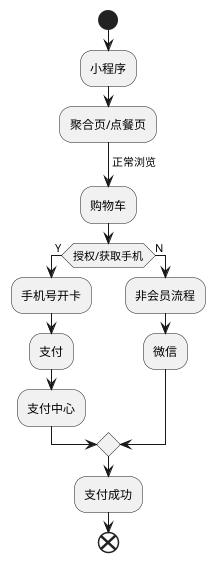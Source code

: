 @startuml
start
:小程序;
:聚合页/点餐页;
-> 正常浏览;
:购物车;
if(授权/获取手机) then (Y)
	:手机号开卡;
	:支付;
	:支付中心;
else (N)
	:非会员流程;
	:微信;
endif

:支付成功;

end
@enduml
